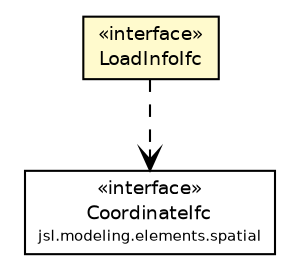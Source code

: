#!/usr/local/bin/dot
#
# Class diagram 
# Generated by UMLGraph version 5.4 (http://www.umlgraph.org/)
#

digraph G {
	edge [fontname="Helvetica",fontsize=10,labelfontname="Helvetica",labelfontsize=10];
	node [fontname="Helvetica",fontsize=10,shape=plaintext];
	nodesep=0.25;
	ranksep=0.5;
	// jsl.modeling.elements.spatial.CoordinateIfc
	c114947 [label=<<table title="jsl.modeling.elements.spatial.CoordinateIfc" border="0" cellborder="1" cellspacing="0" cellpadding="2" port="p" href="../CoordinateIfc.html">
		<tr><td><table border="0" cellspacing="0" cellpadding="1">
<tr><td align="center" balign="center"> &#171;interface&#187; </td></tr>
<tr><td align="center" balign="center"> CoordinateIfc </td></tr>
<tr><td align="center" balign="center"><font point-size="7.0"> jsl.modeling.elements.spatial </font></td></tr>
		</table></td></tr>
		</table>>, URL="../CoordinateIfc.html", fontname="Helvetica", fontcolor="black", fontsize=9.0];
	// jsl.modeling.elements.spatial.transporter.LoadInfoIfc
	c114972 [label=<<table title="jsl.modeling.elements.spatial.transporter.LoadInfoIfc" border="0" cellborder="1" cellspacing="0" cellpadding="2" port="p" bgcolor="lemonChiffon" href="./LoadInfoIfc.html">
		<tr><td><table border="0" cellspacing="0" cellpadding="1">
<tr><td align="center" balign="center"> &#171;interface&#187; </td></tr>
<tr><td align="center" balign="center"> LoadInfoIfc </td></tr>
		</table></td></tr>
		</table>>, URL="./LoadInfoIfc.html", fontname="Helvetica", fontcolor="black", fontsize=9.0];
	// jsl.modeling.elements.spatial.transporter.LoadInfoIfc DEPEND jsl.modeling.elements.spatial.CoordinateIfc
	c114972:p -> c114947:p [taillabel="", label="", headlabel="", fontname="Helvetica", fontcolor="black", fontsize=10.0, color="black", arrowhead=open, style=dashed];
}

